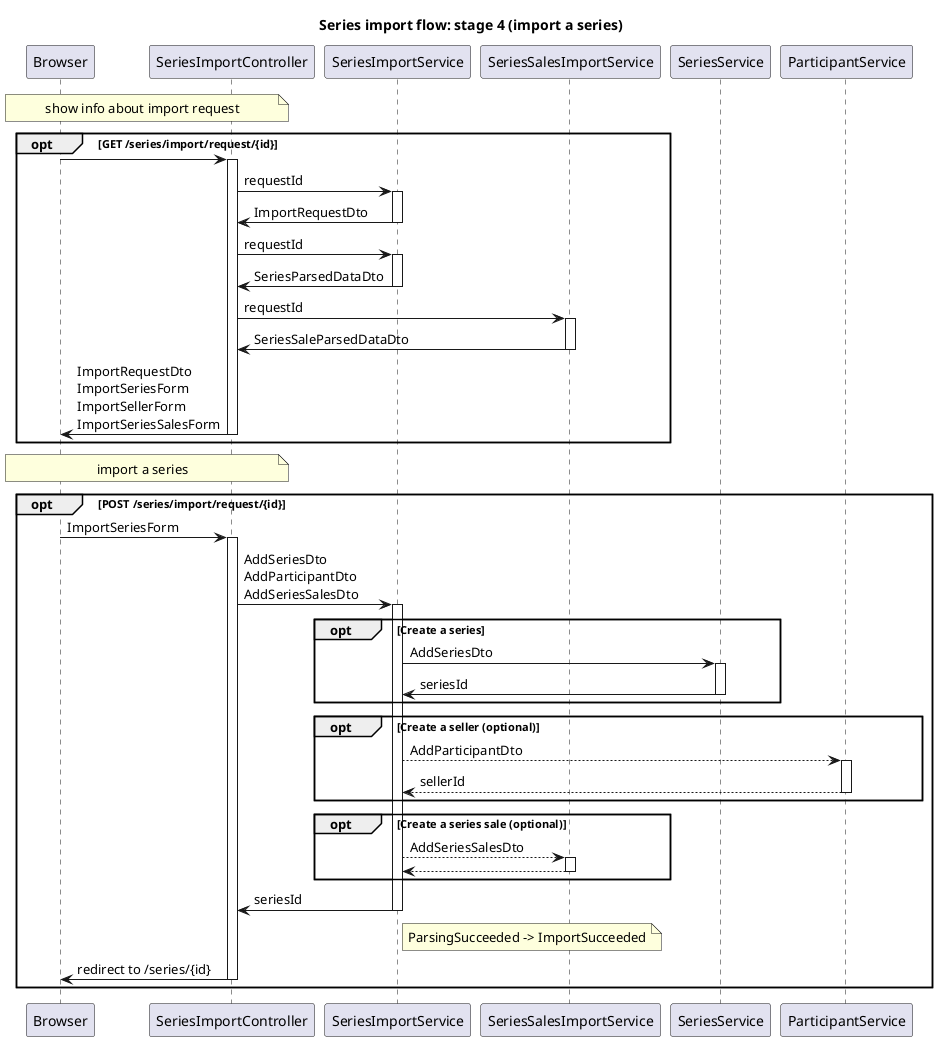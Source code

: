 @startuml

title Series import flow: stage 4 (import a series)

participant Browser
participant SeriesImportController
participant SeriesImportService
participant SeriesSalesImportService
participant SeriesService
participant ParticipantService

note over Browser,SeriesImportController: show info about import request
opt GET /series/import/request/{id}
Browser->SeriesImportController:
activate SeriesImportController
SeriesImportController->SeriesImportService: requestId
activate SeriesImportService
SeriesImportService->SeriesImportController: ImportRequestDto
deactivate SeriesImportService
SeriesImportController->SeriesImportService: requestId
activate SeriesImportService
SeriesImportService->SeriesImportController: SeriesParsedDataDto
deactivate SeriesImportService
SeriesImportController->SeriesSalesImportService: requestId
activate SeriesSalesImportService
SeriesSalesImportService->SeriesImportController: SeriesSaleParsedDataDto
deactivate SeriesSalesImportService
SeriesImportController->Browser: ImportRequestDto\nImportSeriesForm\nImportSellerForm\nImportSeriesSalesForm
deactivate SeriesImportController
end

note over Browser,SeriesImportController: import a series
opt POST /series/import/request/{id}
Browser->SeriesImportController: ImportSeriesForm
activate SeriesImportController
SeriesImportController->SeriesImportService: AddSeriesDto\nAddParticipantDto\nAddSeriesSalesDto
activate SeriesImportService
opt Create a series
SeriesImportService->SeriesService: AddSeriesDto
activate SeriesService
SeriesService->SeriesImportService: seriesId
deactivate SeriesService
end
opt Create a seller (optional)
SeriesImportService-->ParticipantService: AddParticipantDto
activate ParticipantService
ParticipantService-->SeriesImportService: sellerId
deactivate ParticipantService
end
opt Create a series sale (optional)
SeriesImportService-->SeriesSalesImportService: AddSeriesSalesDto
activate SeriesSalesImportService
SeriesSalesImportService-->SeriesImportService:
deactivate SeriesSalesImportService
end
SeriesImportService->SeriesImportController: seriesId
deactivate SeriesImportService
note right of SeriesImportService: ParsingSucceeded -> ImportSucceeded
SeriesImportController->Browser: redirect to /series/{id}
deactivate SeriesImportController
end

@enduml